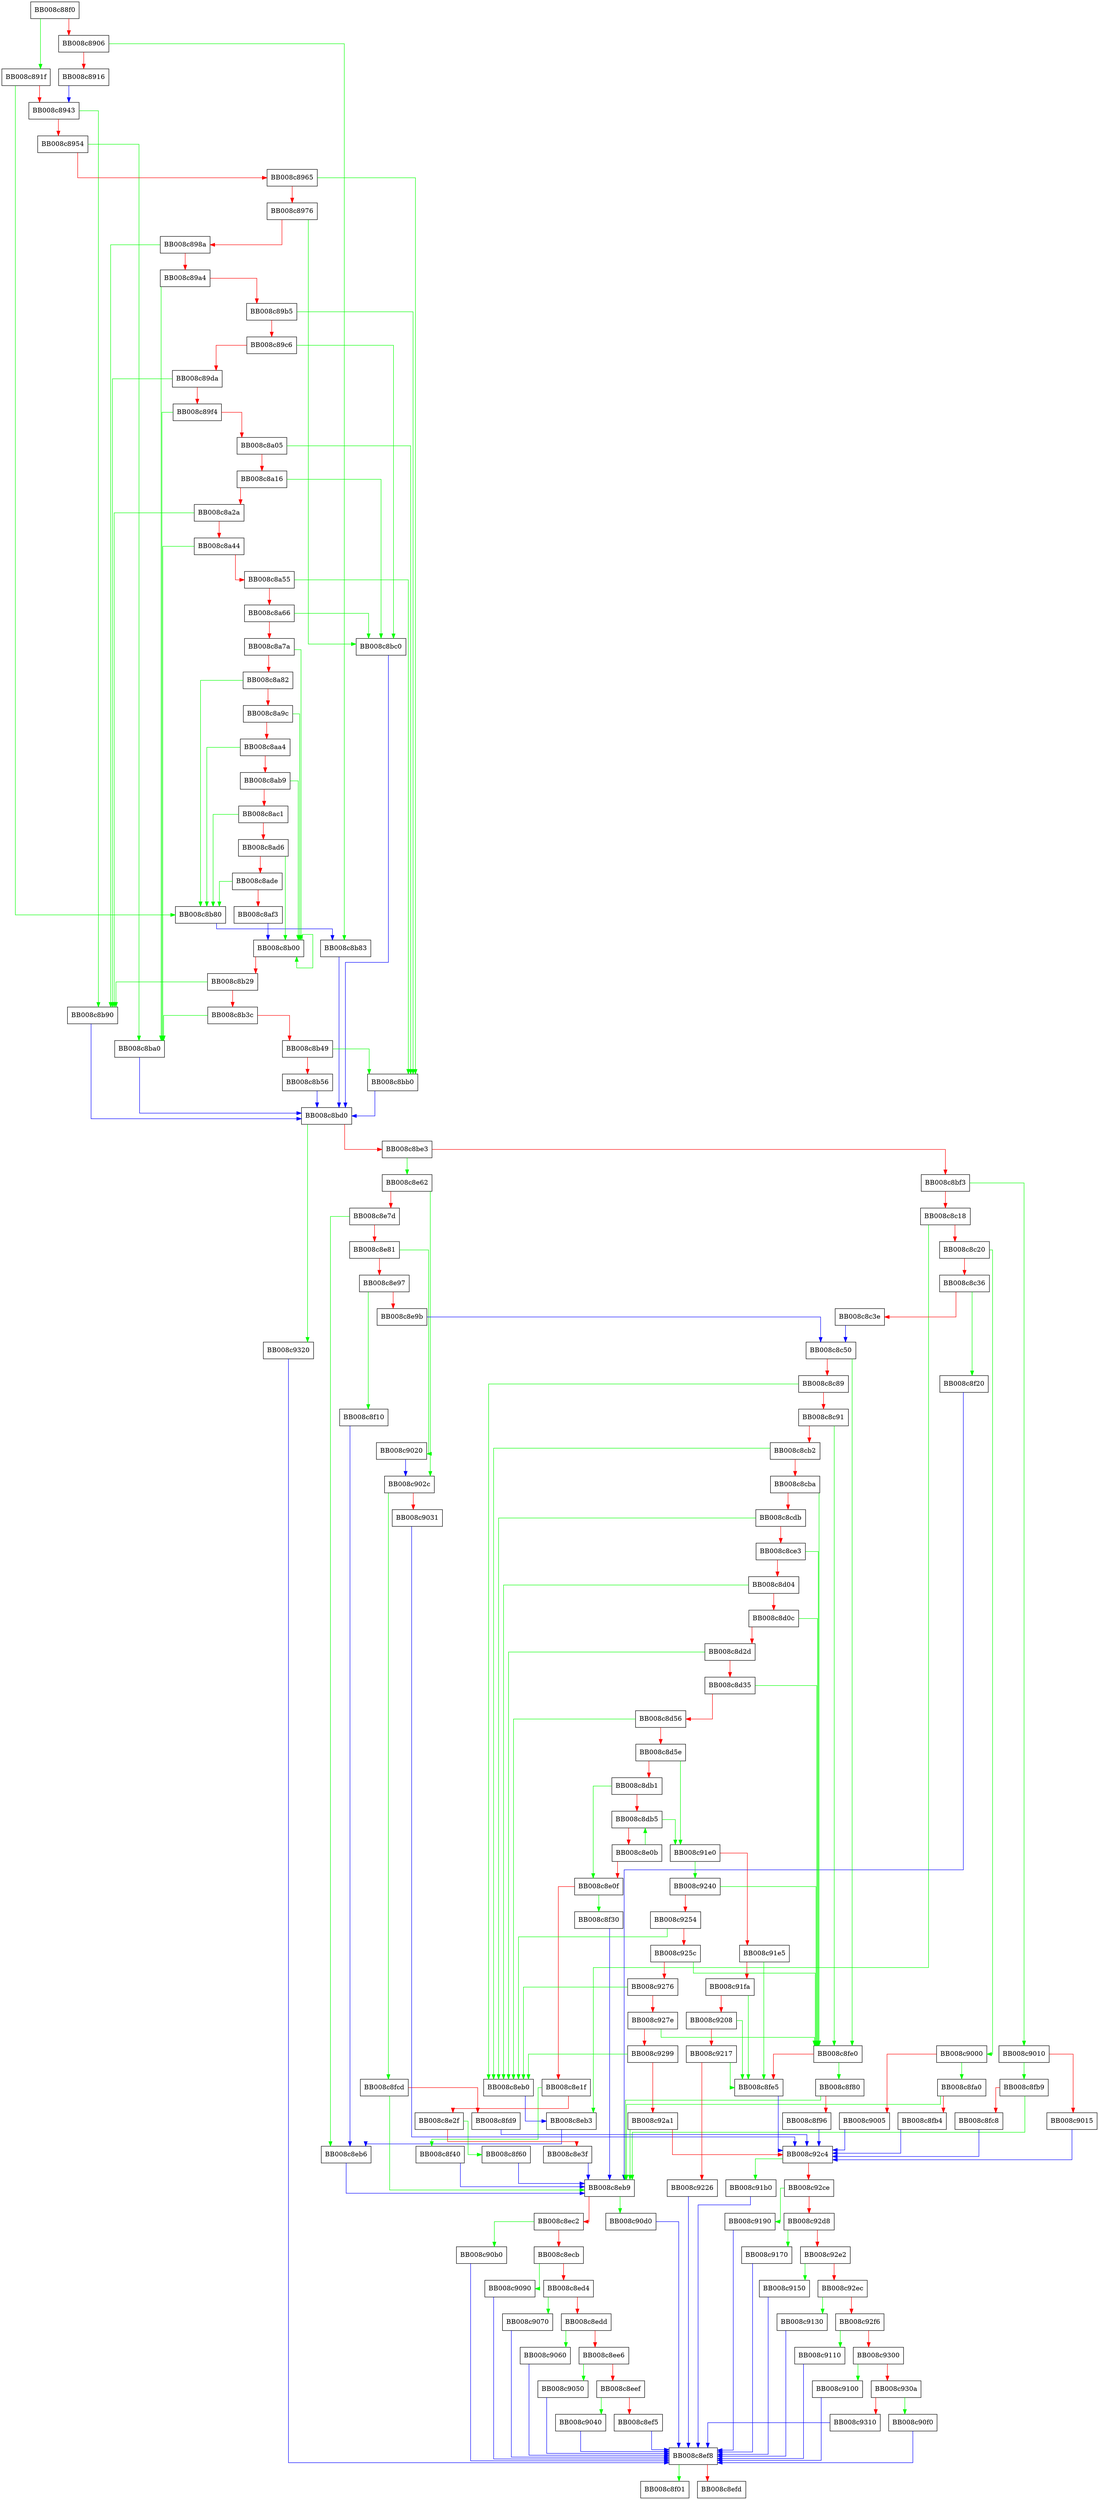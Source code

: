 digraph __strncat_avx2_rtm {
  node [shape="box"];
  graph [splines=ortho];
  BB008c88f0 -> BB008c891f [color="green"];
  BB008c88f0 -> BB008c8906 [color="red"];
  BB008c8906 -> BB008c8b83 [color="green"];
  BB008c8906 -> BB008c8916 [color="red"];
  BB008c8916 -> BB008c8943 [color="blue"];
  BB008c891f -> BB008c8b80 [color="green"];
  BB008c891f -> BB008c8943 [color="red"];
  BB008c8943 -> BB008c8b90 [color="green"];
  BB008c8943 -> BB008c8954 [color="red"];
  BB008c8954 -> BB008c8ba0 [color="green"];
  BB008c8954 -> BB008c8965 [color="red"];
  BB008c8965 -> BB008c8bb0 [color="green"];
  BB008c8965 -> BB008c8976 [color="red"];
  BB008c8976 -> BB008c8bc0 [color="green"];
  BB008c8976 -> BB008c898a [color="red"];
  BB008c898a -> BB008c8b90 [color="green"];
  BB008c898a -> BB008c89a4 [color="red"];
  BB008c89a4 -> BB008c8ba0 [color="green"];
  BB008c89a4 -> BB008c89b5 [color="red"];
  BB008c89b5 -> BB008c8bb0 [color="green"];
  BB008c89b5 -> BB008c89c6 [color="red"];
  BB008c89c6 -> BB008c8bc0 [color="green"];
  BB008c89c6 -> BB008c89da [color="red"];
  BB008c89da -> BB008c8b90 [color="green"];
  BB008c89da -> BB008c89f4 [color="red"];
  BB008c89f4 -> BB008c8ba0 [color="green"];
  BB008c89f4 -> BB008c8a05 [color="red"];
  BB008c8a05 -> BB008c8bb0 [color="green"];
  BB008c8a05 -> BB008c8a16 [color="red"];
  BB008c8a16 -> BB008c8bc0 [color="green"];
  BB008c8a16 -> BB008c8a2a [color="red"];
  BB008c8a2a -> BB008c8b90 [color="green"];
  BB008c8a2a -> BB008c8a44 [color="red"];
  BB008c8a44 -> BB008c8ba0 [color="green"];
  BB008c8a44 -> BB008c8a55 [color="red"];
  BB008c8a55 -> BB008c8bb0 [color="green"];
  BB008c8a55 -> BB008c8a66 [color="red"];
  BB008c8a66 -> BB008c8bc0 [color="green"];
  BB008c8a66 -> BB008c8a7a [color="red"];
  BB008c8a7a -> BB008c8b00 [color="green"];
  BB008c8a7a -> BB008c8a82 [color="red"];
  BB008c8a82 -> BB008c8b80 [color="green"];
  BB008c8a82 -> BB008c8a9c [color="red"];
  BB008c8a9c -> BB008c8b00 [color="green"];
  BB008c8a9c -> BB008c8aa4 [color="red"];
  BB008c8aa4 -> BB008c8b80 [color="green"];
  BB008c8aa4 -> BB008c8ab9 [color="red"];
  BB008c8ab9 -> BB008c8b00 [color="green"];
  BB008c8ab9 -> BB008c8ac1 [color="red"];
  BB008c8ac1 -> BB008c8b80 [color="green"];
  BB008c8ac1 -> BB008c8ad6 [color="red"];
  BB008c8ad6 -> BB008c8b00 [color="green"];
  BB008c8ad6 -> BB008c8ade [color="red"];
  BB008c8ade -> BB008c8b80 [color="green"];
  BB008c8ade -> BB008c8af3 [color="red"];
  BB008c8af3 -> BB008c8b00 [color="blue"];
  BB008c8b00 -> BB008c8b00 [color="green"];
  BB008c8b00 -> BB008c8b29 [color="red"];
  BB008c8b29 -> BB008c8b90 [color="green"];
  BB008c8b29 -> BB008c8b3c [color="red"];
  BB008c8b3c -> BB008c8ba0 [color="green"];
  BB008c8b3c -> BB008c8b49 [color="red"];
  BB008c8b49 -> BB008c8bb0 [color="green"];
  BB008c8b49 -> BB008c8b56 [color="red"];
  BB008c8b56 -> BB008c8bd0 [color="blue"];
  BB008c8b80 -> BB008c8b83 [color="blue"];
  BB008c8b83 -> BB008c8bd0 [color="blue"];
  BB008c8b90 -> BB008c8bd0 [color="blue"];
  BB008c8ba0 -> BB008c8bd0 [color="blue"];
  BB008c8bb0 -> BB008c8bd0 [color="blue"];
  BB008c8bc0 -> BB008c8bd0 [color="blue"];
  BB008c8bd0 -> BB008c9320 [color="green"];
  BB008c8bd0 -> BB008c8be3 [color="red"];
  BB008c8be3 -> BB008c8e62 [color="green"];
  BB008c8be3 -> BB008c8bf3 [color="red"];
  BB008c8bf3 -> BB008c9010 [color="green"];
  BB008c8bf3 -> BB008c8c18 [color="red"];
  BB008c8c18 -> BB008c8eb3 [color="green"];
  BB008c8c18 -> BB008c8c20 [color="red"];
  BB008c8c20 -> BB008c9000 [color="green"];
  BB008c8c20 -> BB008c8c36 [color="red"];
  BB008c8c36 -> BB008c8f20 [color="green"];
  BB008c8c36 -> BB008c8c3e [color="red"];
  BB008c8c3e -> BB008c8c50 [color="blue"];
  BB008c8c50 -> BB008c8fe0 [color="green"];
  BB008c8c50 -> BB008c8c89 [color="red"];
  BB008c8c89 -> BB008c8eb0 [color="green"];
  BB008c8c89 -> BB008c8c91 [color="red"];
  BB008c8c91 -> BB008c8fe0 [color="green"];
  BB008c8c91 -> BB008c8cb2 [color="red"];
  BB008c8cb2 -> BB008c8eb0 [color="green"];
  BB008c8cb2 -> BB008c8cba [color="red"];
  BB008c8cba -> BB008c8fe0 [color="green"];
  BB008c8cba -> BB008c8cdb [color="red"];
  BB008c8cdb -> BB008c8eb0 [color="green"];
  BB008c8cdb -> BB008c8ce3 [color="red"];
  BB008c8ce3 -> BB008c8fe0 [color="green"];
  BB008c8ce3 -> BB008c8d04 [color="red"];
  BB008c8d04 -> BB008c8eb0 [color="green"];
  BB008c8d04 -> BB008c8d0c [color="red"];
  BB008c8d0c -> BB008c8fe0 [color="green"];
  BB008c8d0c -> BB008c8d2d [color="red"];
  BB008c8d2d -> BB008c8eb0 [color="green"];
  BB008c8d2d -> BB008c8d35 [color="red"];
  BB008c8d35 -> BB008c8fe0 [color="green"];
  BB008c8d35 -> BB008c8d56 [color="red"];
  BB008c8d56 -> BB008c8eb0 [color="green"];
  BB008c8d56 -> BB008c8d5e [color="red"];
  BB008c8d5e -> BB008c91e0 [color="green"];
  BB008c8d5e -> BB008c8db1 [color="red"];
  BB008c8db1 -> BB008c8e0f [color="green"];
  BB008c8db1 -> BB008c8db5 [color="red"];
  BB008c8db5 -> BB008c91e0 [color="green"];
  BB008c8db5 -> BB008c8e0b [color="red"];
  BB008c8e0b -> BB008c8db5 [color="green"];
  BB008c8e0b -> BB008c8e0f [color="red"];
  BB008c8e0f -> BB008c8f30 [color="green"];
  BB008c8e0f -> BB008c8e1f [color="red"];
  BB008c8e1f -> BB008c8f40 [color="green"];
  BB008c8e1f -> BB008c8e2f [color="red"];
  BB008c8e2f -> BB008c8f60 [color="green"];
  BB008c8e2f -> BB008c8e3f [color="red"];
  BB008c8e3f -> BB008c8eb9 [color="blue"];
  BB008c8e62 -> BB008c902c [color="green"];
  BB008c8e62 -> BB008c8e7d [color="red"];
  BB008c8e7d -> BB008c8eb6 [color="green"];
  BB008c8e7d -> BB008c8e81 [color="red"];
  BB008c8e81 -> BB008c9020 [color="green"];
  BB008c8e81 -> BB008c8e97 [color="red"];
  BB008c8e97 -> BB008c8f10 [color="green"];
  BB008c8e97 -> BB008c8e9b [color="red"];
  BB008c8e9b -> BB008c8c50 [color="blue"];
  BB008c8eb0 -> BB008c8eb3 [color="blue"];
  BB008c8eb3 -> BB008c8eb6 [color="blue"];
  BB008c8eb6 -> BB008c8eb9 [color="blue"];
  BB008c8eb9 -> BB008c90d0 [color="green"];
  BB008c8eb9 -> BB008c8ec2 [color="red"];
  BB008c8ec2 -> BB008c90b0 [color="green"];
  BB008c8ec2 -> BB008c8ecb [color="red"];
  BB008c8ecb -> BB008c9090 [color="green"];
  BB008c8ecb -> BB008c8ed4 [color="red"];
  BB008c8ed4 -> BB008c9070 [color="green"];
  BB008c8ed4 -> BB008c8edd [color="red"];
  BB008c8edd -> BB008c9060 [color="green"];
  BB008c8edd -> BB008c8ee6 [color="red"];
  BB008c8ee6 -> BB008c9050 [color="green"];
  BB008c8ee6 -> BB008c8eef [color="red"];
  BB008c8eef -> BB008c9040 [color="green"];
  BB008c8eef -> BB008c8ef5 [color="red"];
  BB008c8ef5 -> BB008c8ef8 [color="blue"];
  BB008c8ef8 -> BB008c8f01 [color="green"];
  BB008c8ef8 -> BB008c8efd [color="red"];
  BB008c8f10 -> BB008c8eb6 [color="blue"];
  BB008c8f20 -> BB008c8eb9 [color="blue"];
  BB008c8f30 -> BB008c8eb9 [color="blue"];
  BB008c8f40 -> BB008c8eb9 [color="blue"];
  BB008c8f60 -> BB008c8eb9 [color="blue"];
  BB008c8f80 -> BB008c8eb9 [color="green"];
  BB008c8f80 -> BB008c8f96 [color="red"];
  BB008c8f96 -> BB008c92c4 [color="blue"];
  BB008c8fa0 -> BB008c8eb9 [color="green"];
  BB008c8fa0 -> BB008c8fb4 [color="red"];
  BB008c8fb4 -> BB008c92c4 [color="blue"];
  BB008c8fb9 -> BB008c8eb9 [color="green"];
  BB008c8fb9 -> BB008c8fc8 [color="red"];
  BB008c8fc8 -> BB008c92c4 [color="blue"];
  BB008c8fcd -> BB008c8eb9 [color="green"];
  BB008c8fcd -> BB008c8fd9 [color="red"];
  BB008c8fd9 -> BB008c92c4 [color="blue"];
  BB008c8fe0 -> BB008c8f80 [color="green"];
  BB008c8fe0 -> BB008c8fe5 [color="red"];
  BB008c8fe5 -> BB008c92c4 [color="blue"];
  BB008c9000 -> BB008c8fa0 [color="green"];
  BB008c9000 -> BB008c9005 [color="red"];
  BB008c9005 -> BB008c92c4 [color="blue"];
  BB008c9010 -> BB008c8fb9 [color="green"];
  BB008c9010 -> BB008c9015 [color="red"];
  BB008c9015 -> BB008c92c4 [color="blue"];
  BB008c9020 -> BB008c902c [color="blue"];
  BB008c902c -> BB008c8fcd [color="green"];
  BB008c902c -> BB008c9031 [color="red"];
  BB008c9031 -> BB008c92c4 [color="blue"];
  BB008c9040 -> BB008c8ef8 [color="blue"];
  BB008c9050 -> BB008c8ef8 [color="blue"];
  BB008c9060 -> BB008c8ef8 [color="blue"];
  BB008c9070 -> BB008c8ef8 [color="blue"];
  BB008c9090 -> BB008c8ef8 [color="blue"];
  BB008c90b0 -> BB008c8ef8 [color="blue"];
  BB008c90d0 -> BB008c8ef8 [color="blue"];
  BB008c90f0 -> BB008c8ef8 [color="blue"];
  BB008c9100 -> BB008c8ef8 [color="blue"];
  BB008c9110 -> BB008c8ef8 [color="blue"];
  BB008c9130 -> BB008c8ef8 [color="blue"];
  BB008c9150 -> BB008c8ef8 [color="blue"];
  BB008c9170 -> BB008c8ef8 [color="blue"];
  BB008c9190 -> BB008c8ef8 [color="blue"];
  BB008c91b0 -> BB008c8ef8 [color="blue"];
  BB008c91e0 -> BB008c9240 [color="green"];
  BB008c91e0 -> BB008c91e5 [color="red"];
  BB008c91e5 -> BB008c8fe5 [color="green"];
  BB008c91e5 -> BB008c91fa [color="red"];
  BB008c91fa -> BB008c8fe5 [color="green"];
  BB008c91fa -> BB008c9208 [color="red"];
  BB008c9208 -> BB008c8fe5 [color="green"];
  BB008c9208 -> BB008c9217 [color="red"];
  BB008c9217 -> BB008c8fe5 [color="green"];
  BB008c9217 -> BB008c9226 [color="red"];
  BB008c9226 -> BB008c8ef8 [color="blue"];
  BB008c9240 -> BB008c8fe0 [color="green"];
  BB008c9240 -> BB008c9254 [color="red"];
  BB008c9254 -> BB008c8eb0 [color="green"];
  BB008c9254 -> BB008c925c [color="red"];
  BB008c925c -> BB008c8fe0 [color="green"];
  BB008c925c -> BB008c9276 [color="red"];
  BB008c9276 -> BB008c8eb0 [color="green"];
  BB008c9276 -> BB008c927e [color="red"];
  BB008c927e -> BB008c8fe0 [color="green"];
  BB008c927e -> BB008c9299 [color="red"];
  BB008c9299 -> BB008c8eb0 [color="green"];
  BB008c9299 -> BB008c92a1 [color="red"];
  BB008c92a1 -> BB008c8eb9 [color="green"];
  BB008c92a1 -> BB008c92c4 [color="red"];
  BB008c92c4 -> BB008c91b0 [color="green"];
  BB008c92c4 -> BB008c92ce [color="red"];
  BB008c92ce -> BB008c9190 [color="green"];
  BB008c92ce -> BB008c92d8 [color="red"];
  BB008c92d8 -> BB008c9170 [color="green"];
  BB008c92d8 -> BB008c92e2 [color="red"];
  BB008c92e2 -> BB008c9150 [color="green"];
  BB008c92e2 -> BB008c92ec [color="red"];
  BB008c92ec -> BB008c9130 [color="green"];
  BB008c92ec -> BB008c92f6 [color="red"];
  BB008c92f6 -> BB008c9110 [color="green"];
  BB008c92f6 -> BB008c9300 [color="red"];
  BB008c9300 -> BB008c9100 [color="green"];
  BB008c9300 -> BB008c930a [color="red"];
  BB008c930a -> BB008c90f0 [color="green"];
  BB008c930a -> BB008c9310 [color="red"];
  BB008c9310 -> BB008c8ef8 [color="blue"];
  BB008c9320 -> BB008c8ef8 [color="blue"];
}